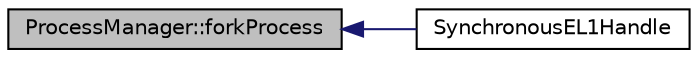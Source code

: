 digraph "ProcessManager::forkProcess"
{
  edge [fontname="Helvetica",fontsize="10",labelfontname="Helvetica",labelfontsize="10"];
  node [fontname="Helvetica",fontsize="10",shape=record];
  rankdir="LR";
  Node45 [label="ProcessManager::forkProcess",height=0.2,width=0.4,color="black", fillcolor="grey75", style="filled", fontcolor="black"];
  Node45 -> Node46 [dir="back",color="midnightblue",fontsize="10",style="solid",fontname="Helvetica"];
  Node46 [label="SynchronousEL1Handle",height=0.2,width=0.4,color="black", fillcolor="white", style="filled",URL="$dd/d12/exceptions_8cpp.html#adf8fdfc202648f336df261faf22abf24"];
}
